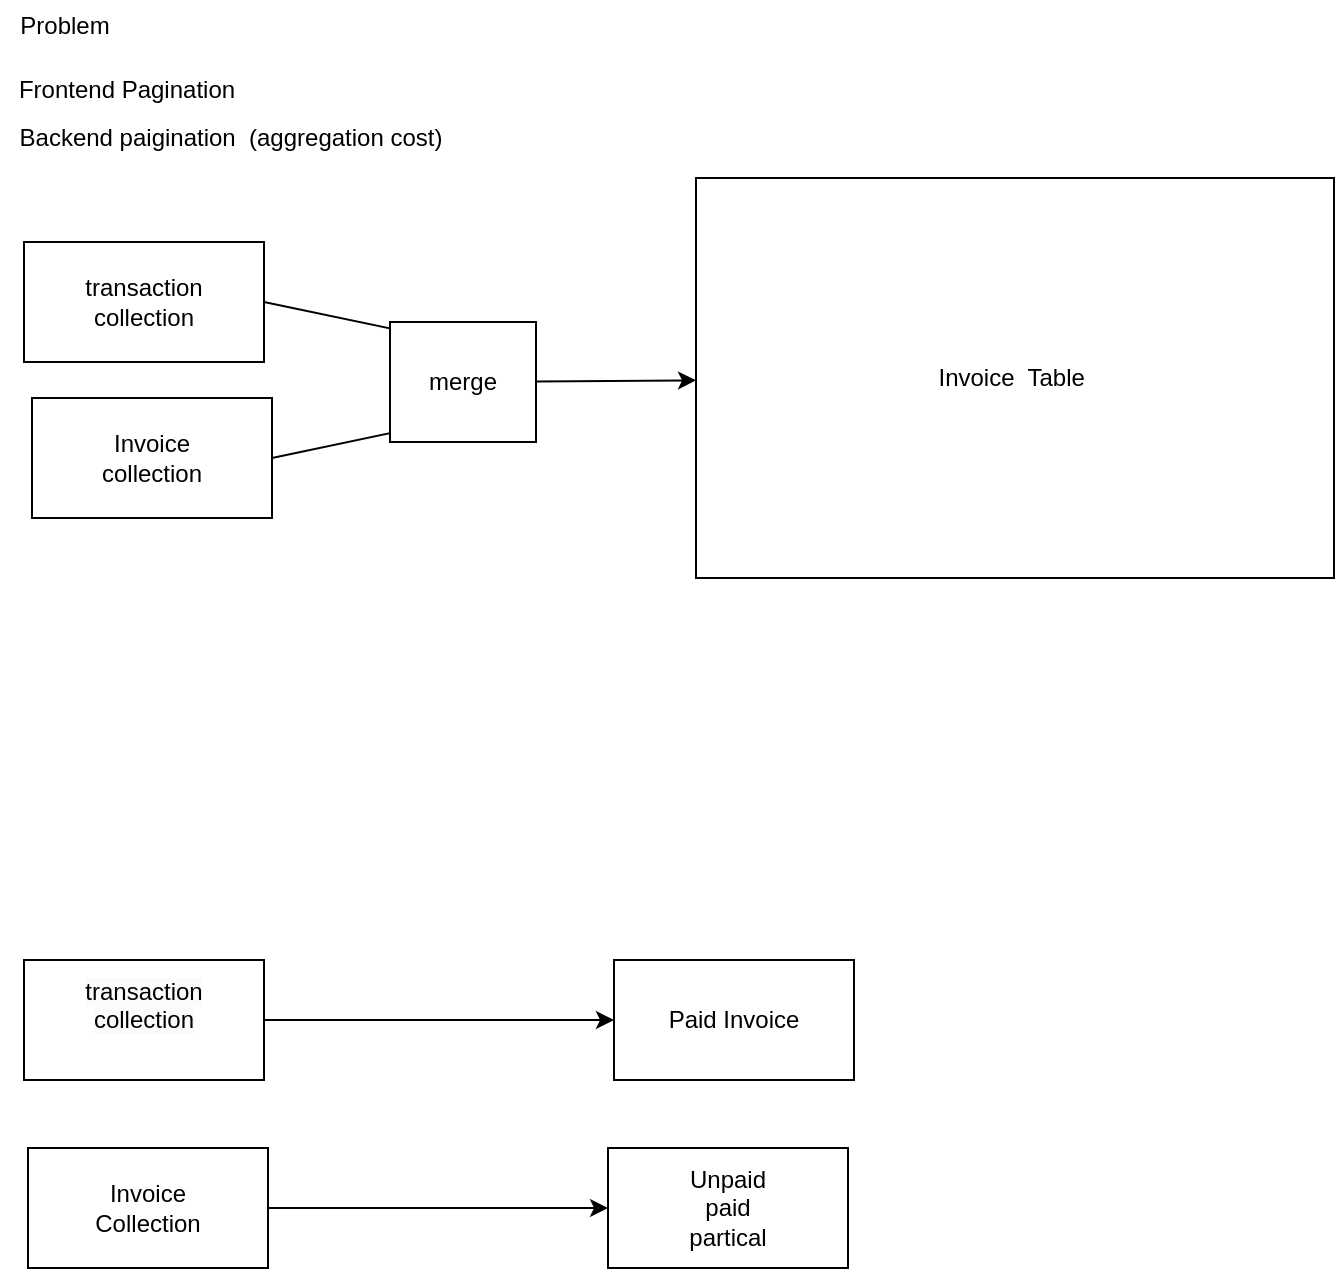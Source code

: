 <mxfile version="21.7.5" type="github">
  <diagram name="Page-1" id="k1jYm_hgjMpKrV_UlBw6">
    <mxGraphModel dx="1434" dy="756" grid="0" gridSize="10" guides="1" tooltips="1" connect="1" arrows="1" fold="1" page="1" pageScale="1" pageWidth="850" pageHeight="1100" math="0" shadow="0">
      <root>
        <mxCell id="0" />
        <mxCell id="1" parent="0" />
        <mxCell id="gaKc5PybrjS5Kms9o5AB-3" value="transaction&lt;br&gt;collection&lt;br&gt;" style="rounded=0;whiteSpace=wrap;html=1;" vertex="1" parent="1">
          <mxGeometry x="97" y="300" width="120" height="60" as="geometry" />
        </mxCell>
        <mxCell id="gaKc5PybrjS5Kms9o5AB-4" value="Invoice&lt;br&gt;collection" style="rounded=0;whiteSpace=wrap;html=1;" vertex="1" parent="1">
          <mxGeometry x="101" y="378" width="120" height="60" as="geometry" />
        </mxCell>
        <mxCell id="gaKc5PybrjS5Kms9o5AB-5" value="" style="endArrow=classic;html=1;rounded=0;exitX=1;exitY=0.5;exitDx=0;exitDy=0;" edge="1" parent="1" source="gaKc5PybrjS5Kms9o5AB-3">
          <mxGeometry width="50" height="50" relative="1" as="geometry">
            <mxPoint x="399" y="414" as="sourcePoint" />
            <mxPoint x="322" y="352" as="targetPoint" />
          </mxGeometry>
        </mxCell>
        <mxCell id="gaKc5PybrjS5Kms9o5AB-6" value="" style="endArrow=classic;html=1;rounded=0;exitX=1;exitY=0.5;exitDx=0;exitDy=0;" edge="1" parent="1" source="gaKc5PybrjS5Kms9o5AB-4">
          <mxGeometry width="50" height="50" relative="1" as="geometry">
            <mxPoint x="399" y="414" as="sourcePoint" />
            <mxPoint x="316" y="388" as="targetPoint" />
          </mxGeometry>
        </mxCell>
        <mxCell id="gaKc5PybrjS5Kms9o5AB-12" value="" style="edgeStyle=none;rounded=0;orthogonalLoop=1;jettySize=auto;html=1;" edge="1" parent="1" source="gaKc5PybrjS5Kms9o5AB-7" target="gaKc5PybrjS5Kms9o5AB-11">
          <mxGeometry relative="1" as="geometry" />
        </mxCell>
        <mxCell id="gaKc5PybrjS5Kms9o5AB-7" value="merge" style="rounded=0;whiteSpace=wrap;html=1;" vertex="1" parent="1">
          <mxGeometry x="280" y="340" width="73" height="60" as="geometry" />
        </mxCell>
        <mxCell id="gaKc5PybrjS5Kms9o5AB-11" value="Invoice&amp;nbsp; Table&amp;nbsp;" style="rounded=0;whiteSpace=wrap;html=1;" vertex="1" parent="1">
          <mxGeometry x="433" y="268" width="319" height="200" as="geometry" />
        </mxCell>
        <mxCell id="gaKc5PybrjS5Kms9o5AB-14" value="Problem" style="text;html=1;align=center;verticalAlign=middle;resizable=0;points=[];autosize=1;strokeColor=none;fillColor=none;" vertex="1" parent="1">
          <mxGeometry x="85" y="179" width="63" height="26" as="geometry" />
        </mxCell>
        <mxCell id="gaKc5PybrjS5Kms9o5AB-15" value="Frontend Pagination" style="text;html=1;align=center;verticalAlign=middle;resizable=0;points=[];autosize=1;strokeColor=none;fillColor=none;" vertex="1" parent="1">
          <mxGeometry x="85" y="211" width="126" height="26" as="geometry" />
        </mxCell>
        <mxCell id="gaKc5PybrjS5Kms9o5AB-18" value="" style="edgeStyle=none;rounded=0;orthogonalLoop=1;jettySize=auto;html=1;" edge="1" parent="1" source="gaKc5PybrjS5Kms9o5AB-16" target="gaKc5PybrjS5Kms9o5AB-17">
          <mxGeometry relative="1" as="geometry" />
        </mxCell>
        <mxCell id="gaKc5PybrjS5Kms9o5AB-16" value="&#xa;&lt;span style=&quot;color: rgb(0, 0, 0); font-family: Helvetica; font-size: 12px; font-style: normal; font-variant-ligatures: normal; font-variant-caps: normal; font-weight: 400; letter-spacing: normal; orphans: 2; text-align: center; text-indent: 0px; text-transform: none; widows: 2; word-spacing: 0px; -webkit-text-stroke-width: 0px; background-color: rgb(251, 251, 251); text-decoration-thickness: initial; text-decoration-style: initial; text-decoration-color: initial; float: none; display: inline !important;&quot;&gt;transaction&lt;/span&gt;&lt;br style=&quot;border-color: var(--border-color); color: rgb(0, 0, 0); font-family: Helvetica; font-size: 12px; font-style: normal; font-variant-ligatures: normal; font-variant-caps: normal; font-weight: 400; letter-spacing: normal; orphans: 2; text-align: center; text-indent: 0px; text-transform: none; widows: 2; word-spacing: 0px; -webkit-text-stroke-width: 0px; background-color: rgb(251, 251, 251); text-decoration-thickness: initial; text-decoration-style: initial; text-decoration-color: initial;&quot;&gt;&lt;span style=&quot;color: rgb(0, 0, 0); font-family: Helvetica; font-size: 12px; font-style: normal; font-variant-ligatures: normal; font-variant-caps: normal; font-weight: 400; letter-spacing: normal; orphans: 2; text-align: center; text-indent: 0px; text-transform: none; widows: 2; word-spacing: 0px; -webkit-text-stroke-width: 0px; background-color: rgb(251, 251, 251); text-decoration-thickness: initial; text-decoration-style: initial; text-decoration-color: initial; float: none; display: inline !important;&quot;&gt;collection&lt;/span&gt;&#xa;&#xa;" style="rounded=0;whiteSpace=wrap;html=1;" vertex="1" parent="1">
          <mxGeometry x="97" y="659" width="120" height="60" as="geometry" />
        </mxCell>
        <mxCell id="gaKc5PybrjS5Kms9o5AB-17" value="Paid Invoice" style="rounded=0;whiteSpace=wrap;html=1;" vertex="1" parent="1">
          <mxGeometry x="392" y="659" width="120" height="60" as="geometry" />
        </mxCell>
        <mxCell id="gaKc5PybrjS5Kms9o5AB-21" value="" style="edgeStyle=none;rounded=0;orthogonalLoop=1;jettySize=auto;html=1;" edge="1" parent="1" source="gaKc5PybrjS5Kms9o5AB-19" target="gaKc5PybrjS5Kms9o5AB-20">
          <mxGeometry relative="1" as="geometry" />
        </mxCell>
        <mxCell id="gaKc5PybrjS5Kms9o5AB-19" value="Invoice&lt;br&gt;Collection" style="rounded=0;whiteSpace=wrap;html=1;" vertex="1" parent="1">
          <mxGeometry x="99" y="753" width="120" height="60" as="geometry" />
        </mxCell>
        <mxCell id="gaKc5PybrjS5Kms9o5AB-20" value="Unpaid&lt;br&gt;paid&lt;br&gt;partical" style="rounded=0;whiteSpace=wrap;html=1;" vertex="1" parent="1">
          <mxGeometry x="389" y="753" width="120" height="60" as="geometry" />
        </mxCell>
        <mxCell id="gaKc5PybrjS5Kms9o5AB-22" value="Backend paigination&amp;nbsp; (aggregation cost)" style="text;html=1;align=center;verticalAlign=middle;resizable=0;points=[];autosize=1;strokeColor=none;fillColor=none;" vertex="1" parent="1">
          <mxGeometry x="85" y="235" width="229" height="26" as="geometry" />
        </mxCell>
      </root>
    </mxGraphModel>
  </diagram>
</mxfile>
